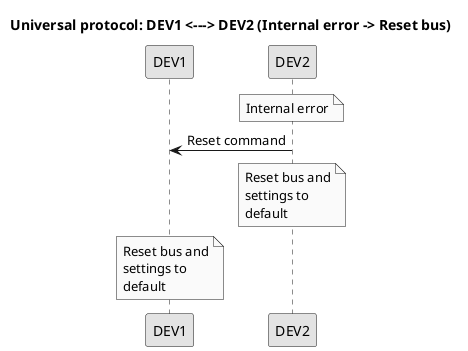 @startuml

skinparam monochrome true

 title Universal protocol: DEV1 <---> DEV2 (Internal error -> Reset bus)

participant DEV1
participant DEV2

note over DEV2: Internal error

DEV2 -> DEV1: Reset command

note over DEV2: Reset bus and\nsettings to\ndefault
note over DEV1: Reset bus and\nsettings to\ndefault
@enduml
